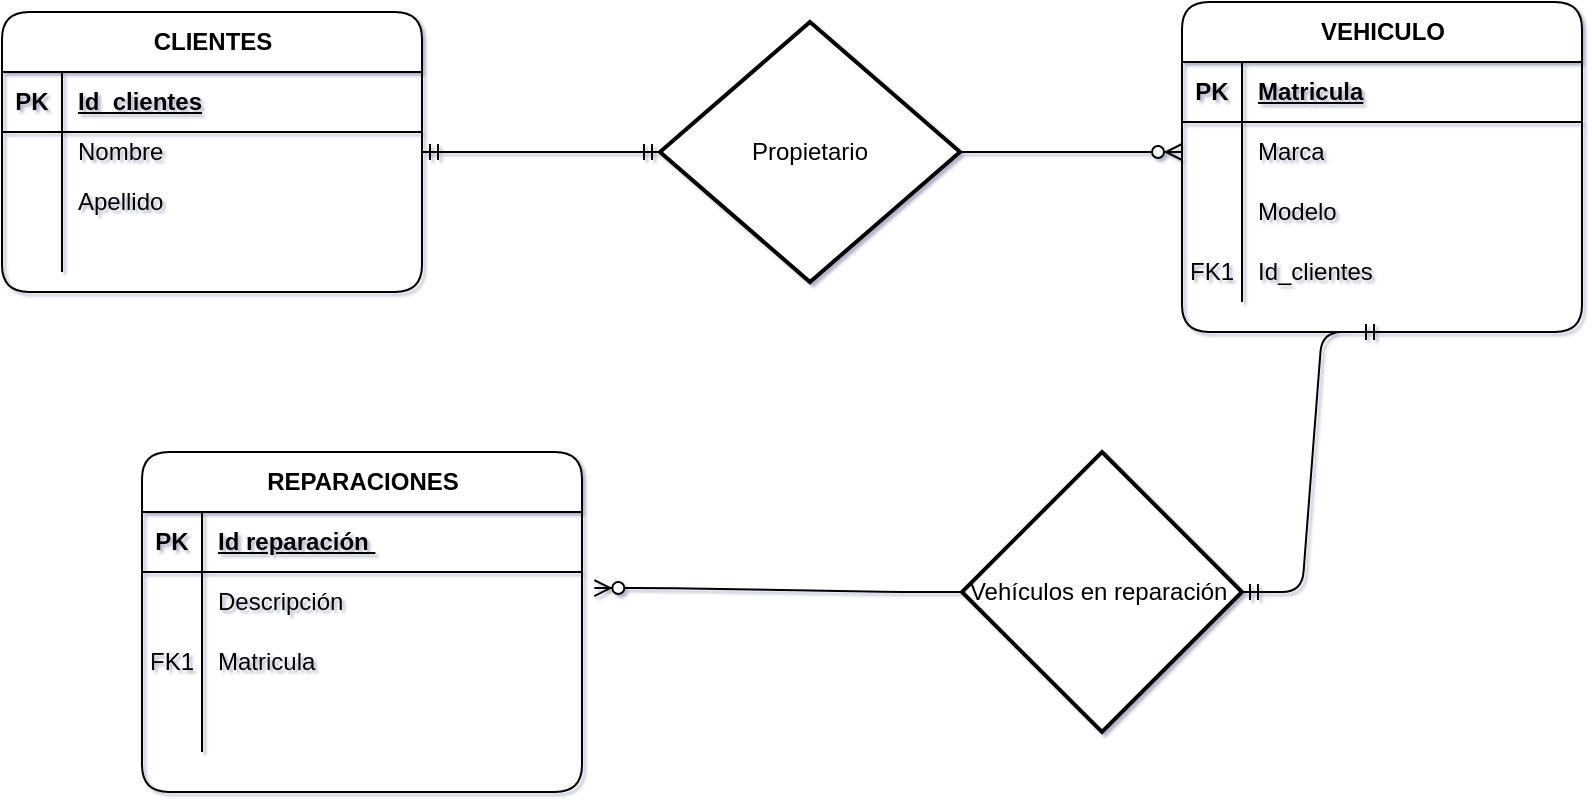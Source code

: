 <mxfile version="26.2.12">
  <diagram name="Página-1" id="gLHBfA_QczjbidzOgjYV">
    <mxGraphModel dx="874" dy="465" grid="1" gridSize="10" guides="1" tooltips="1" connect="1" arrows="1" fold="1" page="1" pageScale="1" pageWidth="827" pageHeight="1169" background="light-dark(#ffffff, #8a94a5)" math="0" shadow="1">
      <root>
        <mxCell id="0" />
        <mxCell id="1" parent="0" />
        <mxCell id="FVyzYDb0ntWLzwRjoGPh-1" value="CLIENTES" style="shape=table;startSize=30;container=1;collapsible=1;childLayout=tableLayout;fixedRows=1;rowLines=0;fontStyle=1;align=center;resizeLast=1;html=1;labelBackgroundColor=none;rounded=1;" vertex="1" parent="1">
          <mxGeometry x="10" y="40" width="210" height="140" as="geometry" />
        </mxCell>
        <mxCell id="FVyzYDb0ntWLzwRjoGPh-2" value="" style="shape=tableRow;horizontal=0;startSize=0;swimlaneHead=0;swimlaneBody=0;fillColor=none;collapsible=0;dropTarget=0;points=[[0,0.5],[1,0.5]];portConstraint=eastwest;top=0;left=0;right=0;bottom=1;labelBackgroundColor=none;rounded=1;" vertex="1" parent="FVyzYDb0ntWLzwRjoGPh-1">
          <mxGeometry y="30" width="210" height="30" as="geometry" />
        </mxCell>
        <mxCell id="FVyzYDb0ntWLzwRjoGPh-3" value="PK" style="shape=partialRectangle;connectable=0;fillColor=none;top=0;left=0;bottom=0;right=0;fontStyle=1;overflow=hidden;whiteSpace=wrap;html=1;labelBackgroundColor=none;rounded=1;" vertex="1" parent="FVyzYDb0ntWLzwRjoGPh-2">
          <mxGeometry width="30" height="30" as="geometry">
            <mxRectangle width="30" height="30" as="alternateBounds" />
          </mxGeometry>
        </mxCell>
        <mxCell id="FVyzYDb0ntWLzwRjoGPh-4" value="Id_clientes" style="shape=partialRectangle;connectable=0;fillColor=none;top=0;left=0;bottom=0;right=0;align=left;spacingLeft=6;fontStyle=5;overflow=hidden;whiteSpace=wrap;html=1;labelBackgroundColor=none;rounded=1;" vertex="1" parent="FVyzYDb0ntWLzwRjoGPh-2">
          <mxGeometry x="30" width="180" height="30" as="geometry">
            <mxRectangle width="180" height="30" as="alternateBounds" />
          </mxGeometry>
        </mxCell>
        <mxCell id="FVyzYDb0ntWLzwRjoGPh-5" value="" style="shape=tableRow;horizontal=0;startSize=0;swimlaneHead=0;swimlaneBody=0;fillColor=none;collapsible=0;dropTarget=0;points=[[0,0.5],[1,0.5]];portConstraint=eastwest;top=0;left=0;right=0;bottom=0;labelBackgroundColor=none;rounded=1;" vertex="1" parent="FVyzYDb0ntWLzwRjoGPh-1">
          <mxGeometry y="60" width="210" height="20" as="geometry" />
        </mxCell>
        <mxCell id="FVyzYDb0ntWLzwRjoGPh-6" value="" style="shape=partialRectangle;connectable=0;fillColor=none;top=0;left=0;bottom=0;right=0;editable=1;overflow=hidden;whiteSpace=wrap;html=1;labelBackgroundColor=none;rounded=1;" vertex="1" parent="FVyzYDb0ntWLzwRjoGPh-5">
          <mxGeometry width="30" height="20" as="geometry">
            <mxRectangle width="30" height="20" as="alternateBounds" />
          </mxGeometry>
        </mxCell>
        <mxCell id="FVyzYDb0ntWLzwRjoGPh-7" value="Nombre&lt;div&gt;&lt;br&gt;&lt;/div&gt;" style="shape=partialRectangle;connectable=0;fillColor=none;top=0;left=0;bottom=0;right=0;align=left;spacingLeft=6;overflow=hidden;whiteSpace=wrap;html=1;labelBackgroundColor=none;rounded=1;" vertex="1" parent="FVyzYDb0ntWLzwRjoGPh-5">
          <mxGeometry x="30" width="180" height="20" as="geometry">
            <mxRectangle width="180" height="20" as="alternateBounds" />
          </mxGeometry>
        </mxCell>
        <mxCell id="FVyzYDb0ntWLzwRjoGPh-8" value="" style="shape=tableRow;horizontal=0;startSize=0;swimlaneHead=0;swimlaneBody=0;fillColor=none;collapsible=0;dropTarget=0;points=[[0,0.5],[1,0.5]];portConstraint=eastwest;top=0;left=0;right=0;bottom=0;labelBackgroundColor=none;rounded=1;" vertex="1" parent="FVyzYDb0ntWLzwRjoGPh-1">
          <mxGeometry y="80" width="210" height="30" as="geometry" />
        </mxCell>
        <mxCell id="FVyzYDb0ntWLzwRjoGPh-9" value="" style="shape=partialRectangle;connectable=0;fillColor=none;top=0;left=0;bottom=0;right=0;editable=1;overflow=hidden;whiteSpace=wrap;html=1;labelBackgroundColor=none;rounded=1;" vertex="1" parent="FVyzYDb0ntWLzwRjoGPh-8">
          <mxGeometry width="30" height="30" as="geometry">
            <mxRectangle width="30" height="30" as="alternateBounds" />
          </mxGeometry>
        </mxCell>
        <mxCell id="FVyzYDb0ntWLzwRjoGPh-10" value="Apellido" style="shape=partialRectangle;connectable=0;fillColor=none;top=0;left=0;bottom=0;right=0;align=left;spacingLeft=6;overflow=hidden;whiteSpace=wrap;html=1;labelBackgroundColor=none;rounded=1;" vertex="1" parent="FVyzYDb0ntWLzwRjoGPh-8">
          <mxGeometry x="30" width="180" height="30" as="geometry">
            <mxRectangle width="180" height="30" as="alternateBounds" />
          </mxGeometry>
        </mxCell>
        <mxCell id="FVyzYDb0ntWLzwRjoGPh-11" value="" style="shape=tableRow;horizontal=0;startSize=0;swimlaneHead=0;swimlaneBody=0;fillColor=none;collapsible=0;dropTarget=0;points=[[0,0.5],[1,0.5]];portConstraint=eastwest;top=0;left=0;right=0;bottom=0;labelBackgroundColor=none;rounded=1;" vertex="1" parent="FVyzYDb0ntWLzwRjoGPh-1">
          <mxGeometry y="110" width="210" height="20" as="geometry" />
        </mxCell>
        <mxCell id="FVyzYDb0ntWLzwRjoGPh-12" value="" style="shape=partialRectangle;connectable=0;fillColor=none;top=0;left=0;bottom=0;right=0;editable=1;overflow=hidden;whiteSpace=wrap;html=1;labelBackgroundColor=none;rounded=1;" vertex="1" parent="FVyzYDb0ntWLzwRjoGPh-11">
          <mxGeometry width="30" height="20" as="geometry">
            <mxRectangle width="30" height="20" as="alternateBounds" />
          </mxGeometry>
        </mxCell>
        <mxCell id="FVyzYDb0ntWLzwRjoGPh-13" value="" style="shape=partialRectangle;connectable=0;fillColor=none;top=0;left=0;bottom=0;right=0;align=left;spacingLeft=6;overflow=hidden;whiteSpace=wrap;html=1;labelBackgroundColor=none;rounded=1;" vertex="1" parent="FVyzYDb0ntWLzwRjoGPh-11">
          <mxGeometry x="30" width="180" height="20" as="geometry">
            <mxRectangle width="180" height="20" as="alternateBounds" />
          </mxGeometry>
        </mxCell>
        <mxCell id="FVyzYDb0ntWLzwRjoGPh-14" value="Propietario" style="strokeWidth=2;html=1;shape=mxgraph.flowchart.decision;whiteSpace=wrap;labelBackgroundColor=none;rounded=1;" vertex="1" parent="1">
          <mxGeometry x="339" y="45" width="150" height="130" as="geometry" />
        </mxCell>
        <mxCell id="FVyzYDb0ntWLzwRjoGPh-28" value="VEHICULO" style="shape=table;startSize=30;container=1;collapsible=1;childLayout=tableLayout;fixedRows=1;rowLines=0;fontStyle=1;align=center;resizeLast=1;html=1;labelBackgroundColor=none;rounded=1;" vertex="1" parent="1">
          <mxGeometry x="600" y="35" width="200" height="165" as="geometry" />
        </mxCell>
        <mxCell id="FVyzYDb0ntWLzwRjoGPh-29" value="" style="shape=tableRow;horizontal=0;startSize=0;swimlaneHead=0;swimlaneBody=0;fillColor=none;collapsible=0;dropTarget=0;points=[[0,0.5],[1,0.5]];portConstraint=eastwest;top=0;left=0;right=0;bottom=1;labelBackgroundColor=none;rounded=1;" vertex="1" parent="FVyzYDb0ntWLzwRjoGPh-28">
          <mxGeometry y="30" width="200" height="30" as="geometry" />
        </mxCell>
        <mxCell id="FVyzYDb0ntWLzwRjoGPh-30" value="PK" style="shape=partialRectangle;connectable=0;fillColor=none;top=0;left=0;bottom=0;right=0;fontStyle=1;overflow=hidden;whiteSpace=wrap;html=1;labelBackgroundColor=none;rounded=1;" vertex="1" parent="FVyzYDb0ntWLzwRjoGPh-29">
          <mxGeometry width="30" height="30" as="geometry">
            <mxRectangle width="30" height="30" as="alternateBounds" />
          </mxGeometry>
        </mxCell>
        <mxCell id="FVyzYDb0ntWLzwRjoGPh-31" value="Matricula" style="shape=partialRectangle;connectable=0;fillColor=none;top=0;left=0;bottom=0;right=0;align=left;spacingLeft=6;fontStyle=5;overflow=hidden;whiteSpace=wrap;html=1;labelBackgroundColor=none;rounded=1;" vertex="1" parent="FVyzYDb0ntWLzwRjoGPh-29">
          <mxGeometry x="30" width="170" height="30" as="geometry">
            <mxRectangle width="170" height="30" as="alternateBounds" />
          </mxGeometry>
        </mxCell>
        <mxCell id="FVyzYDb0ntWLzwRjoGPh-32" value="" style="shape=tableRow;horizontal=0;startSize=0;swimlaneHead=0;swimlaneBody=0;fillColor=none;collapsible=0;dropTarget=0;points=[[0,0.5],[1,0.5]];portConstraint=eastwest;top=0;left=0;right=0;bottom=0;labelBackgroundColor=none;rounded=1;" vertex="1" parent="FVyzYDb0ntWLzwRjoGPh-28">
          <mxGeometry y="60" width="200" height="30" as="geometry" />
        </mxCell>
        <mxCell id="FVyzYDb0ntWLzwRjoGPh-33" value="" style="shape=partialRectangle;connectable=0;fillColor=none;top=0;left=0;bottom=0;right=0;editable=1;overflow=hidden;whiteSpace=wrap;html=1;labelBackgroundColor=none;rounded=1;" vertex="1" parent="FVyzYDb0ntWLzwRjoGPh-32">
          <mxGeometry width="30" height="30" as="geometry">
            <mxRectangle width="30" height="30" as="alternateBounds" />
          </mxGeometry>
        </mxCell>
        <mxCell id="FVyzYDb0ntWLzwRjoGPh-34" value="Marca" style="shape=partialRectangle;connectable=0;fillColor=none;top=0;left=0;bottom=0;right=0;align=left;spacingLeft=6;overflow=hidden;whiteSpace=wrap;html=1;labelBackgroundColor=none;rounded=1;" vertex="1" parent="FVyzYDb0ntWLzwRjoGPh-32">
          <mxGeometry x="30" width="170" height="30" as="geometry">
            <mxRectangle width="170" height="30" as="alternateBounds" />
          </mxGeometry>
        </mxCell>
        <mxCell id="FVyzYDb0ntWLzwRjoGPh-35" value="" style="shape=tableRow;horizontal=0;startSize=0;swimlaneHead=0;swimlaneBody=0;fillColor=none;collapsible=0;dropTarget=0;points=[[0,0.5],[1,0.5]];portConstraint=eastwest;top=0;left=0;right=0;bottom=0;labelBackgroundColor=none;rounded=1;" vertex="1" parent="FVyzYDb0ntWLzwRjoGPh-28">
          <mxGeometry y="90" width="200" height="30" as="geometry" />
        </mxCell>
        <mxCell id="FVyzYDb0ntWLzwRjoGPh-36" value="" style="shape=partialRectangle;connectable=0;fillColor=none;top=0;left=0;bottom=0;right=0;editable=1;overflow=hidden;whiteSpace=wrap;html=1;labelBackgroundColor=none;rounded=1;" vertex="1" parent="FVyzYDb0ntWLzwRjoGPh-35">
          <mxGeometry width="30" height="30" as="geometry">
            <mxRectangle width="30" height="30" as="alternateBounds" />
          </mxGeometry>
        </mxCell>
        <mxCell id="FVyzYDb0ntWLzwRjoGPh-37" value="Modelo" style="shape=partialRectangle;connectable=0;fillColor=none;top=0;left=0;bottom=0;right=0;align=left;spacingLeft=6;overflow=hidden;whiteSpace=wrap;html=1;labelBackgroundColor=none;rounded=1;" vertex="1" parent="FVyzYDb0ntWLzwRjoGPh-35">
          <mxGeometry x="30" width="170" height="30" as="geometry">
            <mxRectangle width="170" height="30" as="alternateBounds" />
          </mxGeometry>
        </mxCell>
        <mxCell id="FVyzYDb0ntWLzwRjoGPh-38" value="" style="shape=tableRow;horizontal=0;startSize=0;swimlaneHead=0;swimlaneBody=0;fillColor=none;collapsible=0;dropTarget=0;points=[[0,0.5],[1,0.5]];portConstraint=eastwest;top=0;left=0;right=0;bottom=0;labelBackgroundColor=none;rounded=1;" vertex="1" parent="FVyzYDb0ntWLzwRjoGPh-28">
          <mxGeometry y="120" width="200" height="30" as="geometry" />
        </mxCell>
        <mxCell id="FVyzYDb0ntWLzwRjoGPh-39" value="FK1" style="shape=partialRectangle;connectable=0;fillColor=none;top=0;left=0;bottom=0;right=0;editable=1;overflow=hidden;whiteSpace=wrap;html=1;labelBackgroundColor=none;rounded=1;" vertex="1" parent="FVyzYDb0ntWLzwRjoGPh-38">
          <mxGeometry width="30" height="30" as="geometry">
            <mxRectangle width="30" height="30" as="alternateBounds" />
          </mxGeometry>
        </mxCell>
        <mxCell id="FVyzYDb0ntWLzwRjoGPh-40" value="Id_clientes" style="shape=partialRectangle;connectable=0;fillColor=none;top=0;left=0;bottom=0;right=0;align=left;spacingLeft=6;overflow=hidden;whiteSpace=wrap;html=1;labelBackgroundColor=none;rounded=1;" vertex="1" parent="FVyzYDb0ntWLzwRjoGPh-38">
          <mxGeometry x="30" width="170" height="30" as="geometry">
            <mxRectangle width="170" height="30" as="alternateBounds" />
          </mxGeometry>
        </mxCell>
        <mxCell id="FVyzYDb0ntWLzwRjoGPh-41" value="Vehículos en reparación&amp;nbsp;" style="strokeWidth=2;html=1;shape=mxgraph.flowchart.decision;whiteSpace=wrap;labelBackgroundColor=none;rounded=1;" vertex="1" parent="1">
          <mxGeometry x="490" y="260" width="140" height="140" as="geometry" />
        </mxCell>
        <mxCell id="FVyzYDb0ntWLzwRjoGPh-42" value="REPARACIONES" style="shape=table;startSize=30;container=1;collapsible=1;childLayout=tableLayout;fixedRows=1;rowLines=0;fontStyle=1;align=center;resizeLast=1;html=1;labelBackgroundColor=none;rounded=1;" vertex="1" parent="1">
          <mxGeometry x="80" y="260" width="220" height="170" as="geometry" />
        </mxCell>
        <mxCell id="FVyzYDb0ntWLzwRjoGPh-43" value="" style="shape=tableRow;horizontal=0;startSize=0;swimlaneHead=0;swimlaneBody=0;fillColor=none;collapsible=0;dropTarget=0;points=[[0,0.5],[1,0.5]];portConstraint=eastwest;top=0;left=0;right=0;bottom=1;labelBackgroundColor=none;rounded=1;" vertex="1" parent="FVyzYDb0ntWLzwRjoGPh-42">
          <mxGeometry y="30" width="220" height="30" as="geometry" />
        </mxCell>
        <mxCell id="FVyzYDb0ntWLzwRjoGPh-44" value="PK" style="shape=partialRectangle;connectable=0;fillColor=none;top=0;left=0;bottom=0;right=0;fontStyle=1;overflow=hidden;whiteSpace=wrap;html=1;labelBackgroundColor=none;rounded=1;" vertex="1" parent="FVyzYDb0ntWLzwRjoGPh-43">
          <mxGeometry width="30" height="30" as="geometry">
            <mxRectangle width="30" height="30" as="alternateBounds" />
          </mxGeometry>
        </mxCell>
        <mxCell id="FVyzYDb0ntWLzwRjoGPh-45" value="Id reparación&amp;nbsp;" style="shape=partialRectangle;connectable=0;fillColor=none;top=0;left=0;bottom=0;right=0;align=left;spacingLeft=6;fontStyle=5;overflow=hidden;whiteSpace=wrap;html=1;labelBackgroundColor=none;rounded=1;" vertex="1" parent="FVyzYDb0ntWLzwRjoGPh-43">
          <mxGeometry x="30" width="190" height="30" as="geometry">
            <mxRectangle width="190" height="30" as="alternateBounds" />
          </mxGeometry>
        </mxCell>
        <mxCell id="FVyzYDb0ntWLzwRjoGPh-46" value="" style="shape=tableRow;horizontal=0;startSize=0;swimlaneHead=0;swimlaneBody=0;fillColor=none;collapsible=0;dropTarget=0;points=[[0,0.5],[1,0.5]];portConstraint=eastwest;top=0;left=0;right=0;bottom=0;labelBackgroundColor=none;rounded=1;" vertex="1" parent="FVyzYDb0ntWLzwRjoGPh-42">
          <mxGeometry y="60" width="220" height="30" as="geometry" />
        </mxCell>
        <mxCell id="FVyzYDb0ntWLzwRjoGPh-47" value="" style="shape=partialRectangle;connectable=0;fillColor=none;top=0;left=0;bottom=0;right=0;editable=1;overflow=hidden;whiteSpace=wrap;html=1;labelBackgroundColor=none;rounded=1;" vertex="1" parent="FVyzYDb0ntWLzwRjoGPh-46">
          <mxGeometry width="30" height="30" as="geometry">
            <mxRectangle width="30" height="30" as="alternateBounds" />
          </mxGeometry>
        </mxCell>
        <mxCell id="FVyzYDb0ntWLzwRjoGPh-48" value="Descripción&amp;nbsp;" style="shape=partialRectangle;connectable=0;fillColor=none;top=0;left=0;bottom=0;right=0;align=left;spacingLeft=6;overflow=hidden;whiteSpace=wrap;html=1;labelBackgroundColor=none;rounded=1;" vertex="1" parent="FVyzYDb0ntWLzwRjoGPh-46">
          <mxGeometry x="30" width="190" height="30" as="geometry">
            <mxRectangle width="190" height="30" as="alternateBounds" />
          </mxGeometry>
        </mxCell>
        <mxCell id="FVyzYDb0ntWLzwRjoGPh-49" value="" style="shape=tableRow;horizontal=0;startSize=0;swimlaneHead=0;swimlaneBody=0;fillColor=none;collapsible=0;dropTarget=0;points=[[0,0.5],[1,0.5]];portConstraint=eastwest;top=0;left=0;right=0;bottom=0;labelBackgroundColor=none;rounded=1;" vertex="1" parent="FVyzYDb0ntWLzwRjoGPh-42">
          <mxGeometry y="90" width="220" height="30" as="geometry" />
        </mxCell>
        <mxCell id="FVyzYDb0ntWLzwRjoGPh-50" value="FK1" style="shape=partialRectangle;connectable=0;fillColor=none;top=0;left=0;bottom=0;right=0;editable=1;overflow=hidden;whiteSpace=wrap;html=1;labelBackgroundColor=none;rounded=1;" vertex="1" parent="FVyzYDb0ntWLzwRjoGPh-49">
          <mxGeometry width="30" height="30" as="geometry">
            <mxRectangle width="30" height="30" as="alternateBounds" />
          </mxGeometry>
        </mxCell>
        <mxCell id="FVyzYDb0ntWLzwRjoGPh-51" value="Matricula" style="shape=partialRectangle;connectable=0;fillColor=none;top=0;left=0;bottom=0;right=0;align=left;spacingLeft=6;overflow=hidden;whiteSpace=wrap;html=1;labelBackgroundColor=none;rounded=1;" vertex="1" parent="FVyzYDb0ntWLzwRjoGPh-49">
          <mxGeometry x="30" width="190" height="30" as="geometry">
            <mxRectangle width="190" height="30" as="alternateBounds" />
          </mxGeometry>
        </mxCell>
        <mxCell id="FVyzYDb0ntWLzwRjoGPh-52" value="" style="shape=tableRow;horizontal=0;startSize=0;swimlaneHead=0;swimlaneBody=0;fillColor=none;collapsible=0;dropTarget=0;points=[[0,0.5],[1,0.5]];portConstraint=eastwest;top=0;left=0;right=0;bottom=0;labelBackgroundColor=none;rounded=1;" vertex="1" parent="FVyzYDb0ntWLzwRjoGPh-42">
          <mxGeometry y="120" width="220" height="30" as="geometry" />
        </mxCell>
        <mxCell id="FVyzYDb0ntWLzwRjoGPh-53" value="" style="shape=partialRectangle;connectable=0;fillColor=none;top=0;left=0;bottom=0;right=0;editable=1;overflow=hidden;whiteSpace=wrap;html=1;labelBackgroundColor=none;rounded=1;" vertex="1" parent="FVyzYDb0ntWLzwRjoGPh-52">
          <mxGeometry width="30" height="30" as="geometry">
            <mxRectangle width="30" height="30" as="alternateBounds" />
          </mxGeometry>
        </mxCell>
        <mxCell id="FVyzYDb0ntWLzwRjoGPh-54" value="" style="shape=partialRectangle;connectable=0;fillColor=none;top=0;left=0;bottom=0;right=0;align=left;spacingLeft=6;overflow=hidden;whiteSpace=wrap;html=1;labelBackgroundColor=none;rounded=1;" vertex="1" parent="FVyzYDb0ntWLzwRjoGPh-52">
          <mxGeometry x="30" width="190" height="30" as="geometry">
            <mxRectangle width="190" height="30" as="alternateBounds" />
          </mxGeometry>
        </mxCell>
        <mxCell id="FVyzYDb0ntWLzwRjoGPh-55" value="" style="edgeStyle=entityRelationEdgeStyle;fontSize=12;html=1;endArrow=ERmandOne;startArrow=ERmandOne;rounded=1;exitX=1;exitY=0.5;exitDx=0;exitDy=0;entryX=0;entryY=0.5;entryDx=0;entryDy=0;entryPerimeter=0;labelBackgroundColor=none;fontColor=default;" edge="1" parent="1" source="FVyzYDb0ntWLzwRjoGPh-5" target="FVyzYDb0ntWLzwRjoGPh-14">
          <mxGeometry width="100" height="100" relative="1" as="geometry">
            <mxPoint x="360" y="200" as="sourcePoint" />
            <mxPoint x="210" y="110" as="targetPoint" />
            <Array as="points">
              <mxPoint x="260" y="120" />
            </Array>
          </mxGeometry>
        </mxCell>
        <mxCell id="FVyzYDb0ntWLzwRjoGPh-56" value="" style="edgeStyle=entityRelationEdgeStyle;fontSize=12;html=1;endArrow=ERzeroToMany;endFill=1;rounded=1;entryX=0;entryY=0.5;entryDx=0;entryDy=0;exitX=1;exitY=0.5;exitDx=0;exitDy=0;exitPerimeter=0;labelBackgroundColor=none;fontColor=default;" edge="1" parent="1" source="FVyzYDb0ntWLzwRjoGPh-14" target="FVyzYDb0ntWLzwRjoGPh-32">
          <mxGeometry width="100" height="100" relative="1" as="geometry">
            <mxPoint x="360" y="300" as="sourcePoint" />
            <mxPoint x="460" y="200" as="targetPoint" />
          </mxGeometry>
        </mxCell>
        <mxCell id="FVyzYDb0ntWLzwRjoGPh-57" value="" style="edgeStyle=entityRelationEdgeStyle;fontSize=12;html=1;endArrow=ERmandOne;startArrow=ERmandOne;rounded=1;entryX=0.5;entryY=1;entryDx=0;entryDy=0;exitX=1;exitY=0.5;exitDx=0;exitDy=0;exitPerimeter=0;labelBackgroundColor=none;fontColor=default;" edge="1" parent="1" source="FVyzYDb0ntWLzwRjoGPh-41" target="FVyzYDb0ntWLzwRjoGPh-28">
          <mxGeometry width="100" height="100" relative="1" as="geometry">
            <mxPoint x="360" y="300" as="sourcePoint" />
            <mxPoint x="460" y="200" as="targetPoint" />
            <Array as="points">
              <mxPoint x="750" y="240" />
              <mxPoint x="730" y="290" />
            </Array>
          </mxGeometry>
        </mxCell>
        <mxCell id="FVyzYDb0ntWLzwRjoGPh-58" value="" style="edgeStyle=entityRelationEdgeStyle;fontSize=12;html=1;endArrow=ERzeroToMany;endFill=1;rounded=1;exitX=0;exitY=0.5;exitDx=0;exitDy=0;exitPerimeter=0;entryX=1.028;entryY=0.267;entryDx=0;entryDy=0;entryPerimeter=0;labelBackgroundColor=none;fontColor=default;" edge="1" parent="1" source="FVyzYDb0ntWLzwRjoGPh-41" target="FVyzYDb0ntWLzwRjoGPh-46">
          <mxGeometry width="100" height="100" relative="1" as="geometry">
            <mxPoint x="360" y="300" as="sourcePoint" />
            <mxPoint x="460" y="200" as="targetPoint" />
          </mxGeometry>
        </mxCell>
      </root>
    </mxGraphModel>
  </diagram>
</mxfile>
